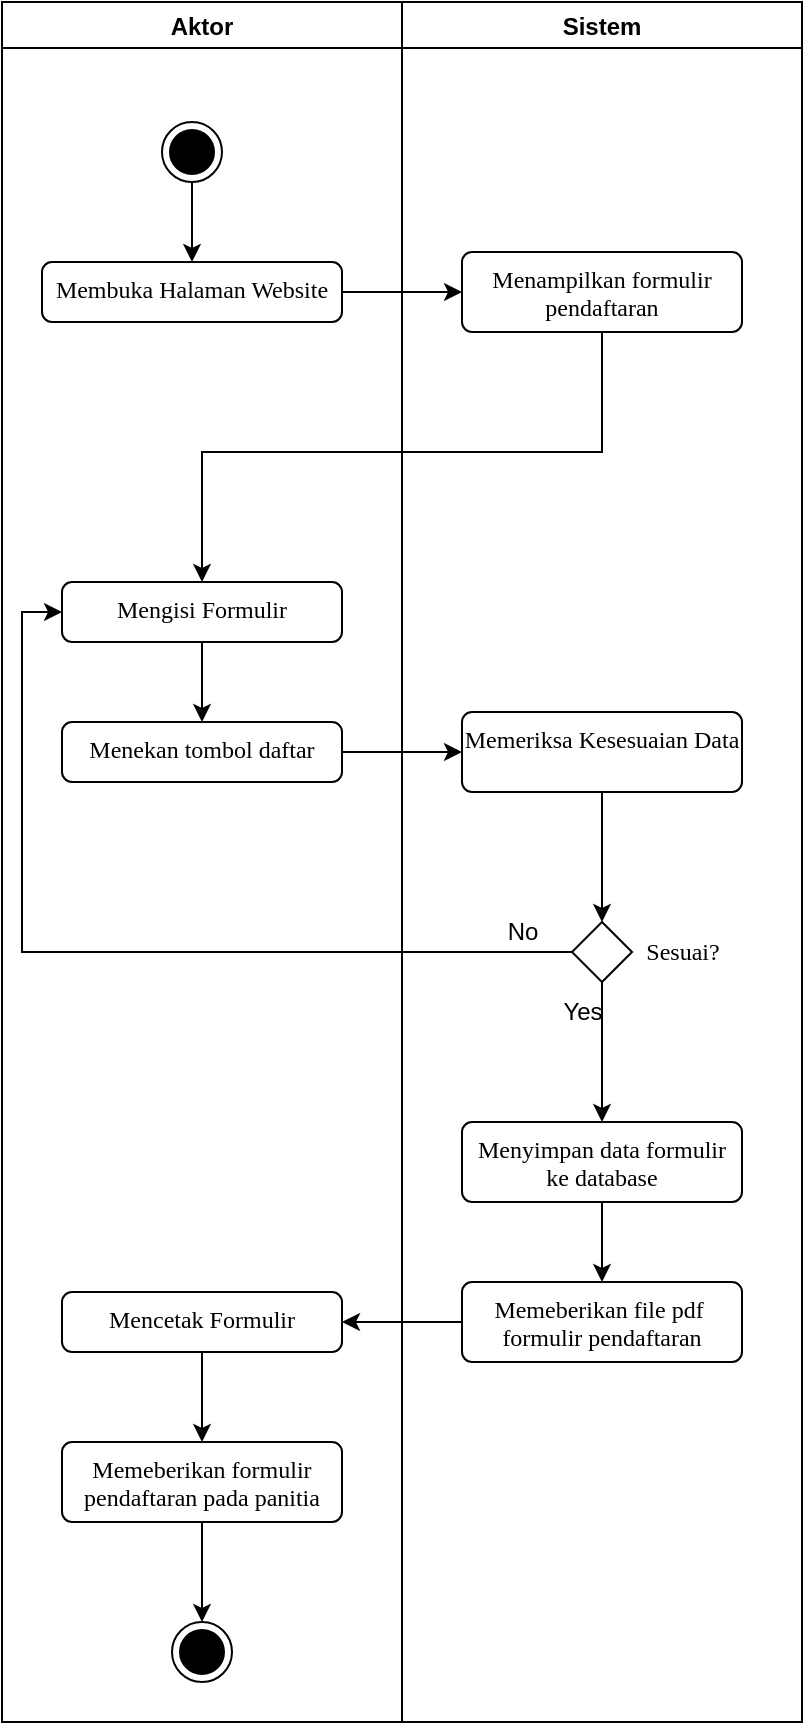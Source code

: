 <mxfile version="21.6.5" type="github">
  <diagram name="Halaman-1" id="pGlt9sQBTPmMqpuyP7cL">
    <mxGraphModel dx="1154" dy="527" grid="1" gridSize="10" guides="1" tooltips="1" connect="1" arrows="1" fold="1" page="1" pageScale="1" pageWidth="827" pageHeight="1169" math="0" shadow="0">
      <root>
        <mxCell id="0" />
        <mxCell id="1" parent="0" />
        <mxCell id="QSW9ihO3JUug-gnyEK0g-1" value="Aktor" style="swimlane;" parent="1" vertex="1">
          <mxGeometry x="120" y="110" width="200" height="860" as="geometry" />
        </mxCell>
        <mxCell id="QSW9ihO3JUug-gnyEK0g-40" style="edgeStyle=orthogonalEdgeStyle;rounded=0;orthogonalLoop=1;jettySize=auto;html=1;entryX=0.5;entryY=0;entryDx=0;entryDy=0;" parent="QSW9ihO3JUug-gnyEK0g-1" source="QSW9ihO3JUug-gnyEK0g-2" target="QSW9ihO3JUug-gnyEK0g-3" edge="1">
          <mxGeometry relative="1" as="geometry" />
        </mxCell>
        <mxCell id="QSW9ihO3JUug-gnyEK0g-2" value="" style="ellipse;html=1;shape=endState;fillColor=strokeColor;" parent="QSW9ihO3JUug-gnyEK0g-1" vertex="1">
          <mxGeometry x="80" y="60" width="30" height="30" as="geometry" />
        </mxCell>
        <mxCell id="QSW9ihO3JUug-gnyEK0g-3" value="&lt;font face=&quot;Times New Roman&quot;&gt;Membuka Halaman Website&lt;/font&gt;" style="html=1;align=center;verticalAlign=top;rounded=1;absoluteArcSize=1;arcSize=10;dashed=0;whiteSpace=wrap;" parent="QSW9ihO3JUug-gnyEK0g-1" vertex="1">
          <mxGeometry x="20" y="130" width="150" height="30" as="geometry" />
        </mxCell>
        <mxCell id="QSW9ihO3JUug-gnyEK0g-16" style="edgeStyle=orthogonalEdgeStyle;rounded=0;orthogonalLoop=1;jettySize=auto;html=1;entryX=0.5;entryY=0;entryDx=0;entryDy=0;" parent="QSW9ihO3JUug-gnyEK0g-1" source="QSW9ihO3JUug-gnyEK0g-13" target="QSW9ihO3JUug-gnyEK0g-14" edge="1">
          <mxGeometry relative="1" as="geometry" />
        </mxCell>
        <mxCell id="QSW9ihO3JUug-gnyEK0g-13" value="&lt;font face=&quot;Times New Roman&quot;&gt;Mengisi Formulir&lt;/font&gt;" style="html=1;align=center;verticalAlign=top;rounded=1;absoluteArcSize=1;arcSize=10;dashed=0;whiteSpace=wrap;" parent="QSW9ihO3JUug-gnyEK0g-1" vertex="1">
          <mxGeometry x="30" y="290" width="140" height="30" as="geometry" />
        </mxCell>
        <mxCell id="QSW9ihO3JUug-gnyEK0g-14" value="&lt;font face=&quot;Times New Roman&quot;&gt;Menekan tombol daftar&lt;/font&gt;" style="html=1;align=center;verticalAlign=top;rounded=1;absoluteArcSize=1;arcSize=10;dashed=0;whiteSpace=wrap;" parent="QSW9ihO3JUug-gnyEK0g-1" vertex="1">
          <mxGeometry x="30" y="360" width="140" height="30" as="geometry" />
        </mxCell>
        <mxCell id="QSW9ihO3JUug-gnyEK0g-37" style="edgeStyle=orthogonalEdgeStyle;rounded=0;orthogonalLoop=1;jettySize=auto;html=1;entryX=0.5;entryY=0;entryDx=0;entryDy=0;" parent="QSW9ihO3JUug-gnyEK0g-1" source="QSW9ihO3JUug-gnyEK0g-31" target="QSW9ihO3JUug-gnyEK0g-35" edge="1">
          <mxGeometry relative="1" as="geometry" />
        </mxCell>
        <mxCell id="QSW9ihO3JUug-gnyEK0g-31" value="&lt;font face=&quot;Times New Roman&quot;&gt;Mencetak Formulir&lt;/font&gt;" style="html=1;align=center;verticalAlign=top;rounded=1;absoluteArcSize=1;arcSize=10;dashed=0;whiteSpace=wrap;" parent="QSW9ihO3JUug-gnyEK0g-1" vertex="1">
          <mxGeometry x="30" y="645" width="140" height="30" as="geometry" />
        </mxCell>
        <mxCell id="QSW9ihO3JUug-gnyEK0g-39" style="edgeStyle=orthogonalEdgeStyle;rounded=0;orthogonalLoop=1;jettySize=auto;html=1;entryX=0.5;entryY=0;entryDx=0;entryDy=0;" parent="QSW9ihO3JUug-gnyEK0g-1" source="QSW9ihO3JUug-gnyEK0g-35" target="QSW9ihO3JUug-gnyEK0g-38" edge="1">
          <mxGeometry relative="1" as="geometry" />
        </mxCell>
        <mxCell id="QSW9ihO3JUug-gnyEK0g-35" value="&lt;font face=&quot;Times New Roman&quot;&gt;Memeberikan formulir pendaftaran pada panitia&lt;/font&gt;" style="html=1;align=center;verticalAlign=top;rounded=1;absoluteArcSize=1;arcSize=10;dashed=0;whiteSpace=wrap;" parent="QSW9ihO3JUug-gnyEK0g-1" vertex="1">
          <mxGeometry x="30" y="720" width="140" height="40" as="geometry" />
        </mxCell>
        <mxCell id="QSW9ihO3JUug-gnyEK0g-38" value="" style="ellipse;html=1;shape=endState;fillColor=strokeColor;" parent="QSW9ihO3JUug-gnyEK0g-1" vertex="1">
          <mxGeometry x="85" y="810" width="30" height="30" as="geometry" />
        </mxCell>
        <mxCell id="QSW9ihO3JUug-gnyEK0g-4" value="Sistem" style="swimlane;" parent="1" vertex="1">
          <mxGeometry x="320" y="110" width="200" height="860" as="geometry" />
        </mxCell>
        <mxCell id="QSW9ihO3JUug-gnyEK0g-6" value="&lt;font face=&quot;Times New Roman&quot;&gt;Menampilkan formulir pendaftaran&lt;/font&gt;" style="html=1;align=center;verticalAlign=top;rounded=1;absoluteArcSize=1;arcSize=10;dashed=0;whiteSpace=wrap;" parent="QSW9ihO3JUug-gnyEK0g-4" vertex="1">
          <mxGeometry x="30" y="125" width="140" height="40" as="geometry" />
        </mxCell>
        <mxCell id="QSW9ihO3JUug-gnyEK0g-20" style="edgeStyle=orthogonalEdgeStyle;rounded=0;orthogonalLoop=1;jettySize=auto;html=1;entryX=0.5;entryY=0;entryDx=0;entryDy=0;" parent="QSW9ihO3JUug-gnyEK0g-4" source="QSW9ihO3JUug-gnyEK0g-17" target="QSW9ihO3JUug-gnyEK0g-19" edge="1">
          <mxGeometry relative="1" as="geometry" />
        </mxCell>
        <mxCell id="QSW9ihO3JUug-gnyEK0g-17" value="&lt;font face=&quot;Times New Roman&quot;&gt;Memeriksa Kesesuaian Data&lt;/font&gt;" style="html=1;align=center;verticalAlign=top;rounded=1;absoluteArcSize=1;arcSize=10;dashed=0;whiteSpace=wrap;" parent="QSW9ihO3JUug-gnyEK0g-4" vertex="1">
          <mxGeometry x="30" y="355" width="140" height="40" as="geometry" />
        </mxCell>
        <mxCell id="QSW9ihO3JUug-gnyEK0g-23" style="edgeStyle=orthogonalEdgeStyle;rounded=0;orthogonalLoop=1;jettySize=auto;html=1;" parent="QSW9ihO3JUug-gnyEK0g-4" source="QSW9ihO3JUug-gnyEK0g-19" edge="1">
          <mxGeometry relative="1" as="geometry">
            <mxPoint x="100" y="560" as="targetPoint" />
          </mxGeometry>
        </mxCell>
        <mxCell id="QSW9ihO3JUug-gnyEK0g-19" value="" style="rhombus;" parent="QSW9ihO3JUug-gnyEK0g-4" vertex="1">
          <mxGeometry x="85" y="460" width="30" height="30" as="geometry" />
        </mxCell>
        <mxCell id="QSW9ihO3JUug-gnyEK0g-34" style="edgeStyle=orthogonalEdgeStyle;rounded=0;orthogonalLoop=1;jettySize=auto;html=1;entryX=0.5;entryY=0;entryDx=0;entryDy=0;" parent="QSW9ihO3JUug-gnyEK0g-4" source="QSW9ihO3JUug-gnyEK0g-24" target="QSW9ihO3JUug-gnyEK0g-30" edge="1">
          <mxGeometry relative="1" as="geometry" />
        </mxCell>
        <mxCell id="QSW9ihO3JUug-gnyEK0g-24" value="&lt;font face=&quot;Times New Roman&quot;&gt;Menyimpan data formulir ke database&lt;/font&gt;" style="html=1;align=center;verticalAlign=top;rounded=1;absoluteArcSize=1;arcSize=10;dashed=0;whiteSpace=wrap;" parent="QSW9ihO3JUug-gnyEK0g-4" vertex="1">
          <mxGeometry x="30" y="560" width="140" height="40" as="geometry" />
        </mxCell>
        <mxCell id="QSW9ihO3JUug-gnyEK0g-26" value="&lt;font face=&quot;Times New Roman&quot;&gt;Sesuai?&lt;/font&gt;" style="text;html=1;align=center;verticalAlign=middle;resizable=0;points=[];autosize=1;strokeColor=none;fillColor=none;" parent="QSW9ihO3JUug-gnyEK0g-4" vertex="1">
          <mxGeometry x="110" y="460" width="60" height="30" as="geometry" />
        </mxCell>
        <mxCell id="QSW9ihO3JUug-gnyEK0g-27" value="No" style="text;html=1;align=center;verticalAlign=middle;resizable=0;points=[];autosize=1;strokeColor=none;fillColor=none;" parent="QSW9ihO3JUug-gnyEK0g-4" vertex="1">
          <mxGeometry x="40" y="450" width="40" height="30" as="geometry" />
        </mxCell>
        <mxCell id="QSW9ihO3JUug-gnyEK0g-28" value="Yes" style="text;html=1;align=center;verticalAlign=middle;resizable=0;points=[];autosize=1;strokeColor=none;fillColor=none;" parent="QSW9ihO3JUug-gnyEK0g-4" vertex="1">
          <mxGeometry x="70" y="490" width="40" height="30" as="geometry" />
        </mxCell>
        <mxCell id="QSW9ihO3JUug-gnyEK0g-30" value="&lt;font face=&quot;Times New Roman&quot;&gt;Memeberikan file pdf&amp;nbsp; formulir pendaftaran&lt;/font&gt;" style="html=1;align=center;verticalAlign=top;rounded=1;absoluteArcSize=1;arcSize=10;dashed=0;whiteSpace=wrap;" parent="QSW9ihO3JUug-gnyEK0g-4" vertex="1">
          <mxGeometry x="30" y="640" width="140" height="40" as="geometry" />
        </mxCell>
        <mxCell id="QSW9ihO3JUug-gnyEK0g-8" style="edgeStyle=orthogonalEdgeStyle;rounded=0;orthogonalLoop=1;jettySize=auto;html=1;entryX=0;entryY=0.5;entryDx=0;entryDy=0;" parent="1" source="QSW9ihO3JUug-gnyEK0g-3" target="QSW9ihO3JUug-gnyEK0g-6" edge="1">
          <mxGeometry relative="1" as="geometry" />
        </mxCell>
        <mxCell id="QSW9ihO3JUug-gnyEK0g-9" style="edgeStyle=orthogonalEdgeStyle;rounded=0;orthogonalLoop=1;jettySize=auto;html=1;entryX=0.5;entryY=0;entryDx=0;entryDy=0;" parent="1" source="QSW9ihO3JUug-gnyEK0g-6" target="QSW9ihO3JUug-gnyEK0g-13" edge="1">
          <mxGeometry relative="1" as="geometry">
            <Array as="points">
              <mxPoint x="420" y="335" />
              <mxPoint x="220" y="335" />
            </Array>
            <mxPoint x="235" y="335" as="targetPoint" />
          </mxGeometry>
        </mxCell>
        <mxCell id="QSW9ihO3JUug-gnyEK0g-18" style="edgeStyle=orthogonalEdgeStyle;rounded=0;orthogonalLoop=1;jettySize=auto;html=1;" parent="1" source="QSW9ihO3JUug-gnyEK0g-14" target="QSW9ihO3JUug-gnyEK0g-17" edge="1">
          <mxGeometry relative="1" as="geometry" />
        </mxCell>
        <mxCell id="QSW9ihO3JUug-gnyEK0g-21" style="edgeStyle=orthogonalEdgeStyle;rounded=0;orthogonalLoop=1;jettySize=auto;html=1;entryX=0;entryY=0.5;entryDx=0;entryDy=0;" parent="1" source="QSW9ihO3JUug-gnyEK0g-19" target="QSW9ihO3JUug-gnyEK0g-13" edge="1">
          <mxGeometry relative="1" as="geometry">
            <mxPoint x="205" y="335" as="targetPoint" />
            <Array as="points">
              <mxPoint x="130" y="585" />
              <mxPoint x="130" y="415" />
            </Array>
          </mxGeometry>
        </mxCell>
        <mxCell id="QSW9ihO3JUug-gnyEK0g-32" style="edgeStyle=orthogonalEdgeStyle;rounded=0;orthogonalLoop=1;jettySize=auto;html=1;entryX=1;entryY=0.5;entryDx=0;entryDy=0;" parent="1" source="QSW9ihO3JUug-gnyEK0g-30" target="QSW9ihO3JUug-gnyEK0g-31" edge="1">
          <mxGeometry relative="1" as="geometry" />
        </mxCell>
      </root>
    </mxGraphModel>
  </diagram>
</mxfile>
